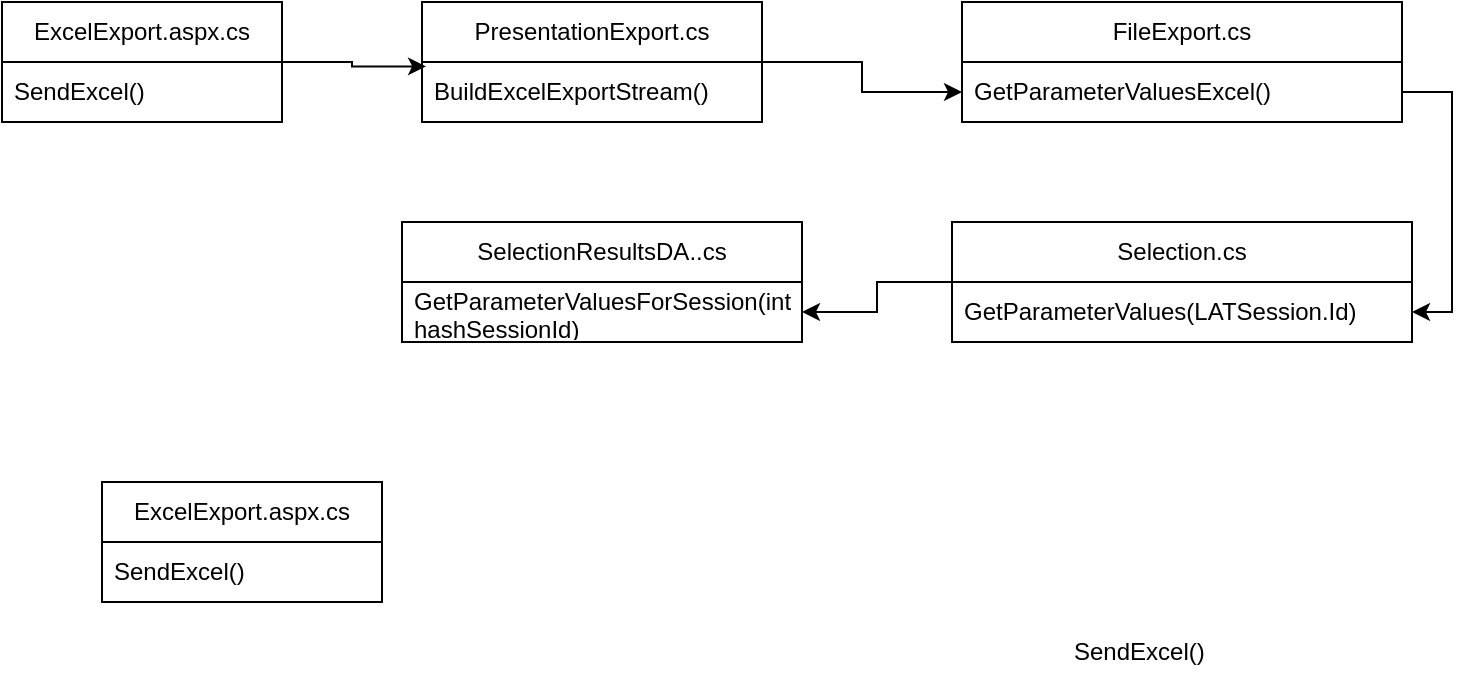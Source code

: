 <mxfile version="21.6.2" type="github">
  <diagram name="Page-1" id="2NKTw5ZsqmzsYJGXLwJp">
    <mxGraphModel dx="1050" dy="581" grid="1" gridSize="10" guides="1" tooltips="1" connect="1" arrows="1" fold="1" page="1" pageScale="1" pageWidth="850" pageHeight="1100" math="0" shadow="0">
      <root>
        <mxCell id="0" />
        <mxCell id="1" parent="0" />
        <mxCell id="xHP34oBGnO0Xho5mKoEv-19" value="" style="edgeStyle=orthogonalEdgeStyle;rounded=0;orthogonalLoop=1;jettySize=auto;html=1;entryX=0.012;entryY=0.073;entryDx=0;entryDy=0;entryPerimeter=0;" edge="1" parent="1" source="xHP34oBGnO0Xho5mKoEv-2" target="xHP34oBGnO0Xho5mKoEv-9">
          <mxGeometry relative="1" as="geometry" />
        </mxCell>
        <mxCell id="xHP34oBGnO0Xho5mKoEv-2" value="ExcelExport.aspx.cs" style="swimlane;fontStyle=0;childLayout=stackLayout;horizontal=1;startSize=30;horizontalStack=0;resizeParent=1;resizeParentMax=0;resizeLast=0;collapsible=1;marginBottom=0;whiteSpace=wrap;html=1;" vertex="1" parent="1">
          <mxGeometry x="50" y="60" width="140" height="60" as="geometry" />
        </mxCell>
        <mxCell id="xHP34oBGnO0Xho5mKoEv-5" value="SendExcel()" style="text;strokeColor=none;fillColor=none;align=left;verticalAlign=middle;spacingLeft=4;spacingRight=4;overflow=hidden;points=[[0,0.5],[1,0.5]];portConstraint=eastwest;rotatable=0;whiteSpace=wrap;html=1;" vertex="1" parent="xHP34oBGnO0Xho5mKoEv-2">
          <mxGeometry y="30" width="140" height="30" as="geometry" />
        </mxCell>
        <mxCell id="xHP34oBGnO0Xho5mKoEv-10" value="FileExport.cs" style="swimlane;fontStyle=0;childLayout=stackLayout;horizontal=1;startSize=30;horizontalStack=0;resizeParent=1;resizeParentMax=0;resizeLast=0;collapsible=1;marginBottom=0;whiteSpace=wrap;html=1;" vertex="1" parent="1">
          <mxGeometry x="530" y="60" width="220" height="60" as="geometry" />
        </mxCell>
        <mxCell id="xHP34oBGnO0Xho5mKoEv-11" value="GetParameterValuesExcel()" style="text;strokeColor=none;fillColor=none;align=left;verticalAlign=middle;spacingLeft=4;spacingRight=4;overflow=hidden;points=[[0,0.5],[1,0.5]];portConstraint=eastwest;rotatable=0;whiteSpace=wrap;html=1;" vertex="1" parent="xHP34oBGnO0Xho5mKoEv-10">
          <mxGeometry y="30" width="220" height="30" as="geometry" />
        </mxCell>
        <mxCell id="xHP34oBGnO0Xho5mKoEv-26" value="" style="edgeStyle=orthogonalEdgeStyle;rounded=0;orthogonalLoop=1;jettySize=auto;html=1;" edge="1" parent="1" source="xHP34oBGnO0Xho5mKoEv-12" target="xHP34oBGnO0Xho5mKoEv-22">
          <mxGeometry relative="1" as="geometry" />
        </mxCell>
        <mxCell id="xHP34oBGnO0Xho5mKoEv-12" value="Selection.cs" style="swimlane;fontStyle=0;childLayout=stackLayout;horizontal=1;startSize=30;horizontalStack=0;resizeParent=1;resizeParentMax=0;resizeLast=0;collapsible=1;marginBottom=0;whiteSpace=wrap;html=1;" vertex="1" parent="1">
          <mxGeometry x="525" y="170" width="230" height="60" as="geometry">
            <mxRectangle x="525" y="170" width="150" height="30" as="alternateBounds" />
          </mxGeometry>
        </mxCell>
        <mxCell id="xHP34oBGnO0Xho5mKoEv-13" value="GetParameterValues(LATSession.Id)" style="text;strokeColor=none;fillColor=none;align=left;verticalAlign=middle;spacingLeft=4;spacingRight=4;overflow=hidden;points=[[0,0.5],[1,0.5]];portConstraint=eastwest;rotatable=0;whiteSpace=wrap;html=1;" vertex="1" parent="xHP34oBGnO0Xho5mKoEv-12">
          <mxGeometry y="30" width="230" height="30" as="geometry" />
        </mxCell>
        <mxCell id="xHP34oBGnO0Xho5mKoEv-14" value="ExcelExport.aspx.cs" style="swimlane;fontStyle=0;childLayout=stackLayout;horizontal=1;startSize=30;horizontalStack=0;resizeParent=1;resizeParentMax=0;resizeLast=0;collapsible=1;marginBottom=0;whiteSpace=wrap;html=1;" vertex="1" parent="1">
          <mxGeometry x="100" y="300" width="140" height="60" as="geometry" />
        </mxCell>
        <mxCell id="xHP34oBGnO0Xho5mKoEv-15" value="SendExcel()" style="text;strokeColor=none;fillColor=none;align=left;verticalAlign=middle;spacingLeft=4;spacingRight=4;overflow=hidden;points=[[0,0.5],[1,0.5]];portConstraint=eastwest;rotatable=0;whiteSpace=wrap;html=1;" vertex="1" parent="xHP34oBGnO0Xho5mKoEv-14">
          <mxGeometry y="30" width="140" height="30" as="geometry" />
        </mxCell>
        <mxCell id="xHP34oBGnO0Xho5mKoEv-7" value="SendExcel()" style="text;strokeColor=none;fillColor=none;align=left;verticalAlign=middle;spacingLeft=4;spacingRight=4;overflow=hidden;points=[[0,0.5],[1,0.5]];portConstraint=eastwest;rotatable=0;whiteSpace=wrap;html=1;" vertex="1" parent="1">
          <mxGeometry x="580" y="370" width="140" height="30" as="geometry" />
        </mxCell>
        <mxCell id="xHP34oBGnO0Xho5mKoEv-20" value="" style="edgeStyle=orthogonalEdgeStyle;rounded=0;orthogonalLoop=1;jettySize=auto;html=1;" edge="1" parent="1" source="xHP34oBGnO0Xho5mKoEv-8" target="xHP34oBGnO0Xho5mKoEv-11">
          <mxGeometry relative="1" as="geometry" />
        </mxCell>
        <mxCell id="xHP34oBGnO0Xho5mKoEv-8" value="PresentationExport.cs" style="swimlane;fontStyle=0;childLayout=stackLayout;horizontal=1;startSize=30;horizontalStack=0;resizeParent=1;resizeParentMax=0;resizeLast=0;collapsible=1;marginBottom=0;whiteSpace=wrap;html=1;" vertex="1" parent="1">
          <mxGeometry x="260" y="60" width="170" height="60" as="geometry" />
        </mxCell>
        <mxCell id="xHP34oBGnO0Xho5mKoEv-9" value="BuildExcelExportStream()" style="text;strokeColor=none;fillColor=none;align=left;verticalAlign=middle;spacingLeft=4;spacingRight=4;overflow=hidden;points=[[0,0.5],[1,0.5]];portConstraint=eastwest;rotatable=0;whiteSpace=wrap;html=1;" vertex="1" parent="xHP34oBGnO0Xho5mKoEv-8">
          <mxGeometry y="30" width="170" height="30" as="geometry" />
        </mxCell>
        <mxCell id="xHP34oBGnO0Xho5mKoEv-21" value="SelectionResultsDA..cs" style="swimlane;fontStyle=0;childLayout=stackLayout;horizontal=1;startSize=30;horizontalStack=0;resizeParent=1;resizeParentMax=0;resizeLast=0;collapsible=1;marginBottom=0;whiteSpace=wrap;html=1;" vertex="1" parent="1">
          <mxGeometry x="250" y="170" width="200" height="60" as="geometry" />
        </mxCell>
        <mxCell id="xHP34oBGnO0Xho5mKoEv-22" value="GetParameterValuesForSession(int hashSessionId)" style="text;strokeColor=none;fillColor=none;align=left;verticalAlign=middle;spacingLeft=4;spacingRight=4;overflow=hidden;points=[[0,0.5],[1,0.5]];portConstraint=eastwest;rotatable=0;whiteSpace=wrap;html=1;" vertex="1" parent="xHP34oBGnO0Xho5mKoEv-21">
          <mxGeometry y="30" width="200" height="30" as="geometry" />
        </mxCell>
        <mxCell id="xHP34oBGnO0Xho5mKoEv-25" value="" style="edgeStyle=orthogonalEdgeStyle;rounded=0;orthogonalLoop=1;jettySize=auto;html=1;" edge="1" parent="1" source="xHP34oBGnO0Xho5mKoEv-11" target="xHP34oBGnO0Xho5mKoEv-13">
          <mxGeometry relative="1" as="geometry">
            <Array as="points">
              <mxPoint x="775" y="105" />
              <mxPoint x="775" y="215" />
            </Array>
          </mxGeometry>
        </mxCell>
      </root>
    </mxGraphModel>
  </diagram>
</mxfile>

